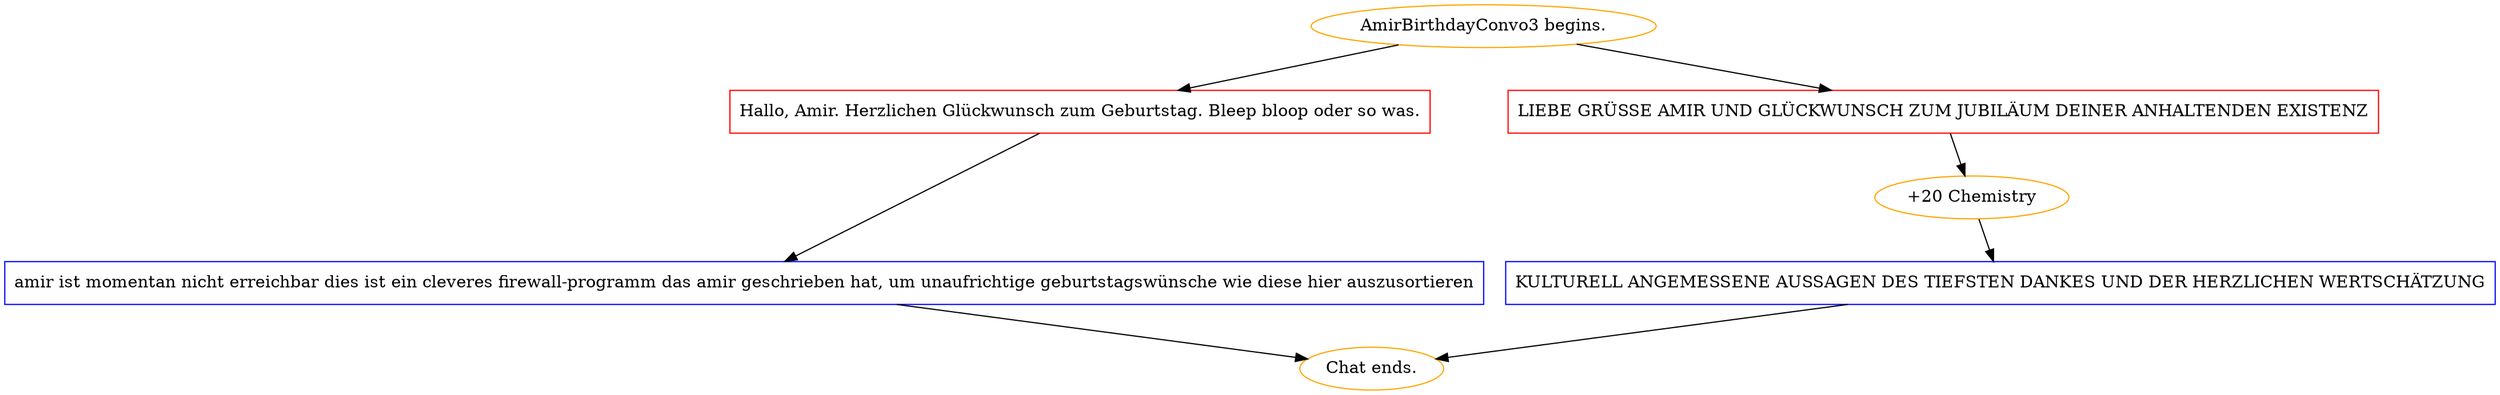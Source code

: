 digraph {
	"AmirBirthdayConvo3 begins." [color=orange];
		"AmirBirthdayConvo3 begins." -> j878292530;
		"AmirBirthdayConvo3 begins." -> j2365555430;
	j878292530 [label="Hallo, Amir. Herzlichen Glückwunsch zum Geburtstag. Bleep bloop oder so was.",shape=box,color=red];
		j878292530 -> j3124652280;
	j2365555430 [label="LIEBE GRÜSSE AMIR UND GLÜCKWUNSCH ZUM JUBILÄUM DEINER ANHALTENDEN EXISTENZ",shape=box,color=red];
		j2365555430 -> j4094348054;
	j3124652280 [label="amir ist momentan nicht erreichbar dies ist ein cleveres firewall-programm das amir geschrieben hat, um unaufrichtige geburtstagswünsche wie diese hier auszusortieren",shape=box,color=blue];
		j3124652280 -> "Chat ends.";
	j4094348054 [label="+20 Chemistry",color=orange];
		j4094348054 -> j1962423906;
	"Chat ends." [color=orange];
	j1962423906 [label="KULTURELL ANGEMESSENE AUSSAGEN DES TIEFSTEN DANKES UND DER HERZLICHEN WERTSCHÄTZUNG",shape=box,color=blue];
		j1962423906 -> "Chat ends.";
}
